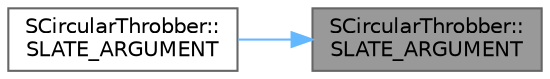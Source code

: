 digraph "SCircularThrobber::SLATE_ARGUMENT"
{
 // INTERACTIVE_SVG=YES
 // LATEX_PDF_SIZE
  bgcolor="transparent";
  edge [fontname=Helvetica,fontsize=10,labelfontname=Helvetica,labelfontsize=10];
  node [fontname=Helvetica,fontsize=10,shape=box,height=0.2,width=0.4];
  rankdir="RL";
  Node1 [id="Node000001",label="SCircularThrobber::\lSLATE_ARGUMENT",height=0.2,width=0.4,color="gray40", fillcolor="grey60", style="filled", fontcolor="black",tooltip="What each segment of the throbber looks like."];
  Node1 -> Node2 [id="edge1_Node000001_Node000002",dir="back",color="steelblue1",style="solid",tooltip=" "];
  Node2 [id="Node000002",label="SCircularThrobber::\lSLATE_ARGUMENT",height=0.2,width=0.4,color="grey40", fillcolor="white", style="filled",URL="$d6/d99/classSCircularThrobber.html#ad4bb0e818ca0b65fda071449c91c205f",tooltip="The amount of time in seconds for a full circle."];
}
